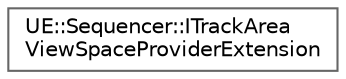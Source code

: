 digraph "Graphical Class Hierarchy"
{
 // INTERACTIVE_SVG=YES
 // LATEX_PDF_SIZE
  bgcolor="transparent";
  edge [fontname=Helvetica,fontsize=10,labelfontname=Helvetica,labelfontsize=10];
  node [fontname=Helvetica,fontsize=10,shape=box,height=0.2,width=0.4];
  rankdir="LR";
  Node0 [id="Node000000",label="UE::Sequencer::ITrackArea\lViewSpaceProviderExtension",height=0.2,width=0.4,color="grey40", fillcolor="white", style="filled",URL="$db/d71/classUE_1_1Sequencer_1_1ITrackAreaViewSpaceProviderExtension.html",tooltip="An extension that supplies view spaces to a track area."];
}
